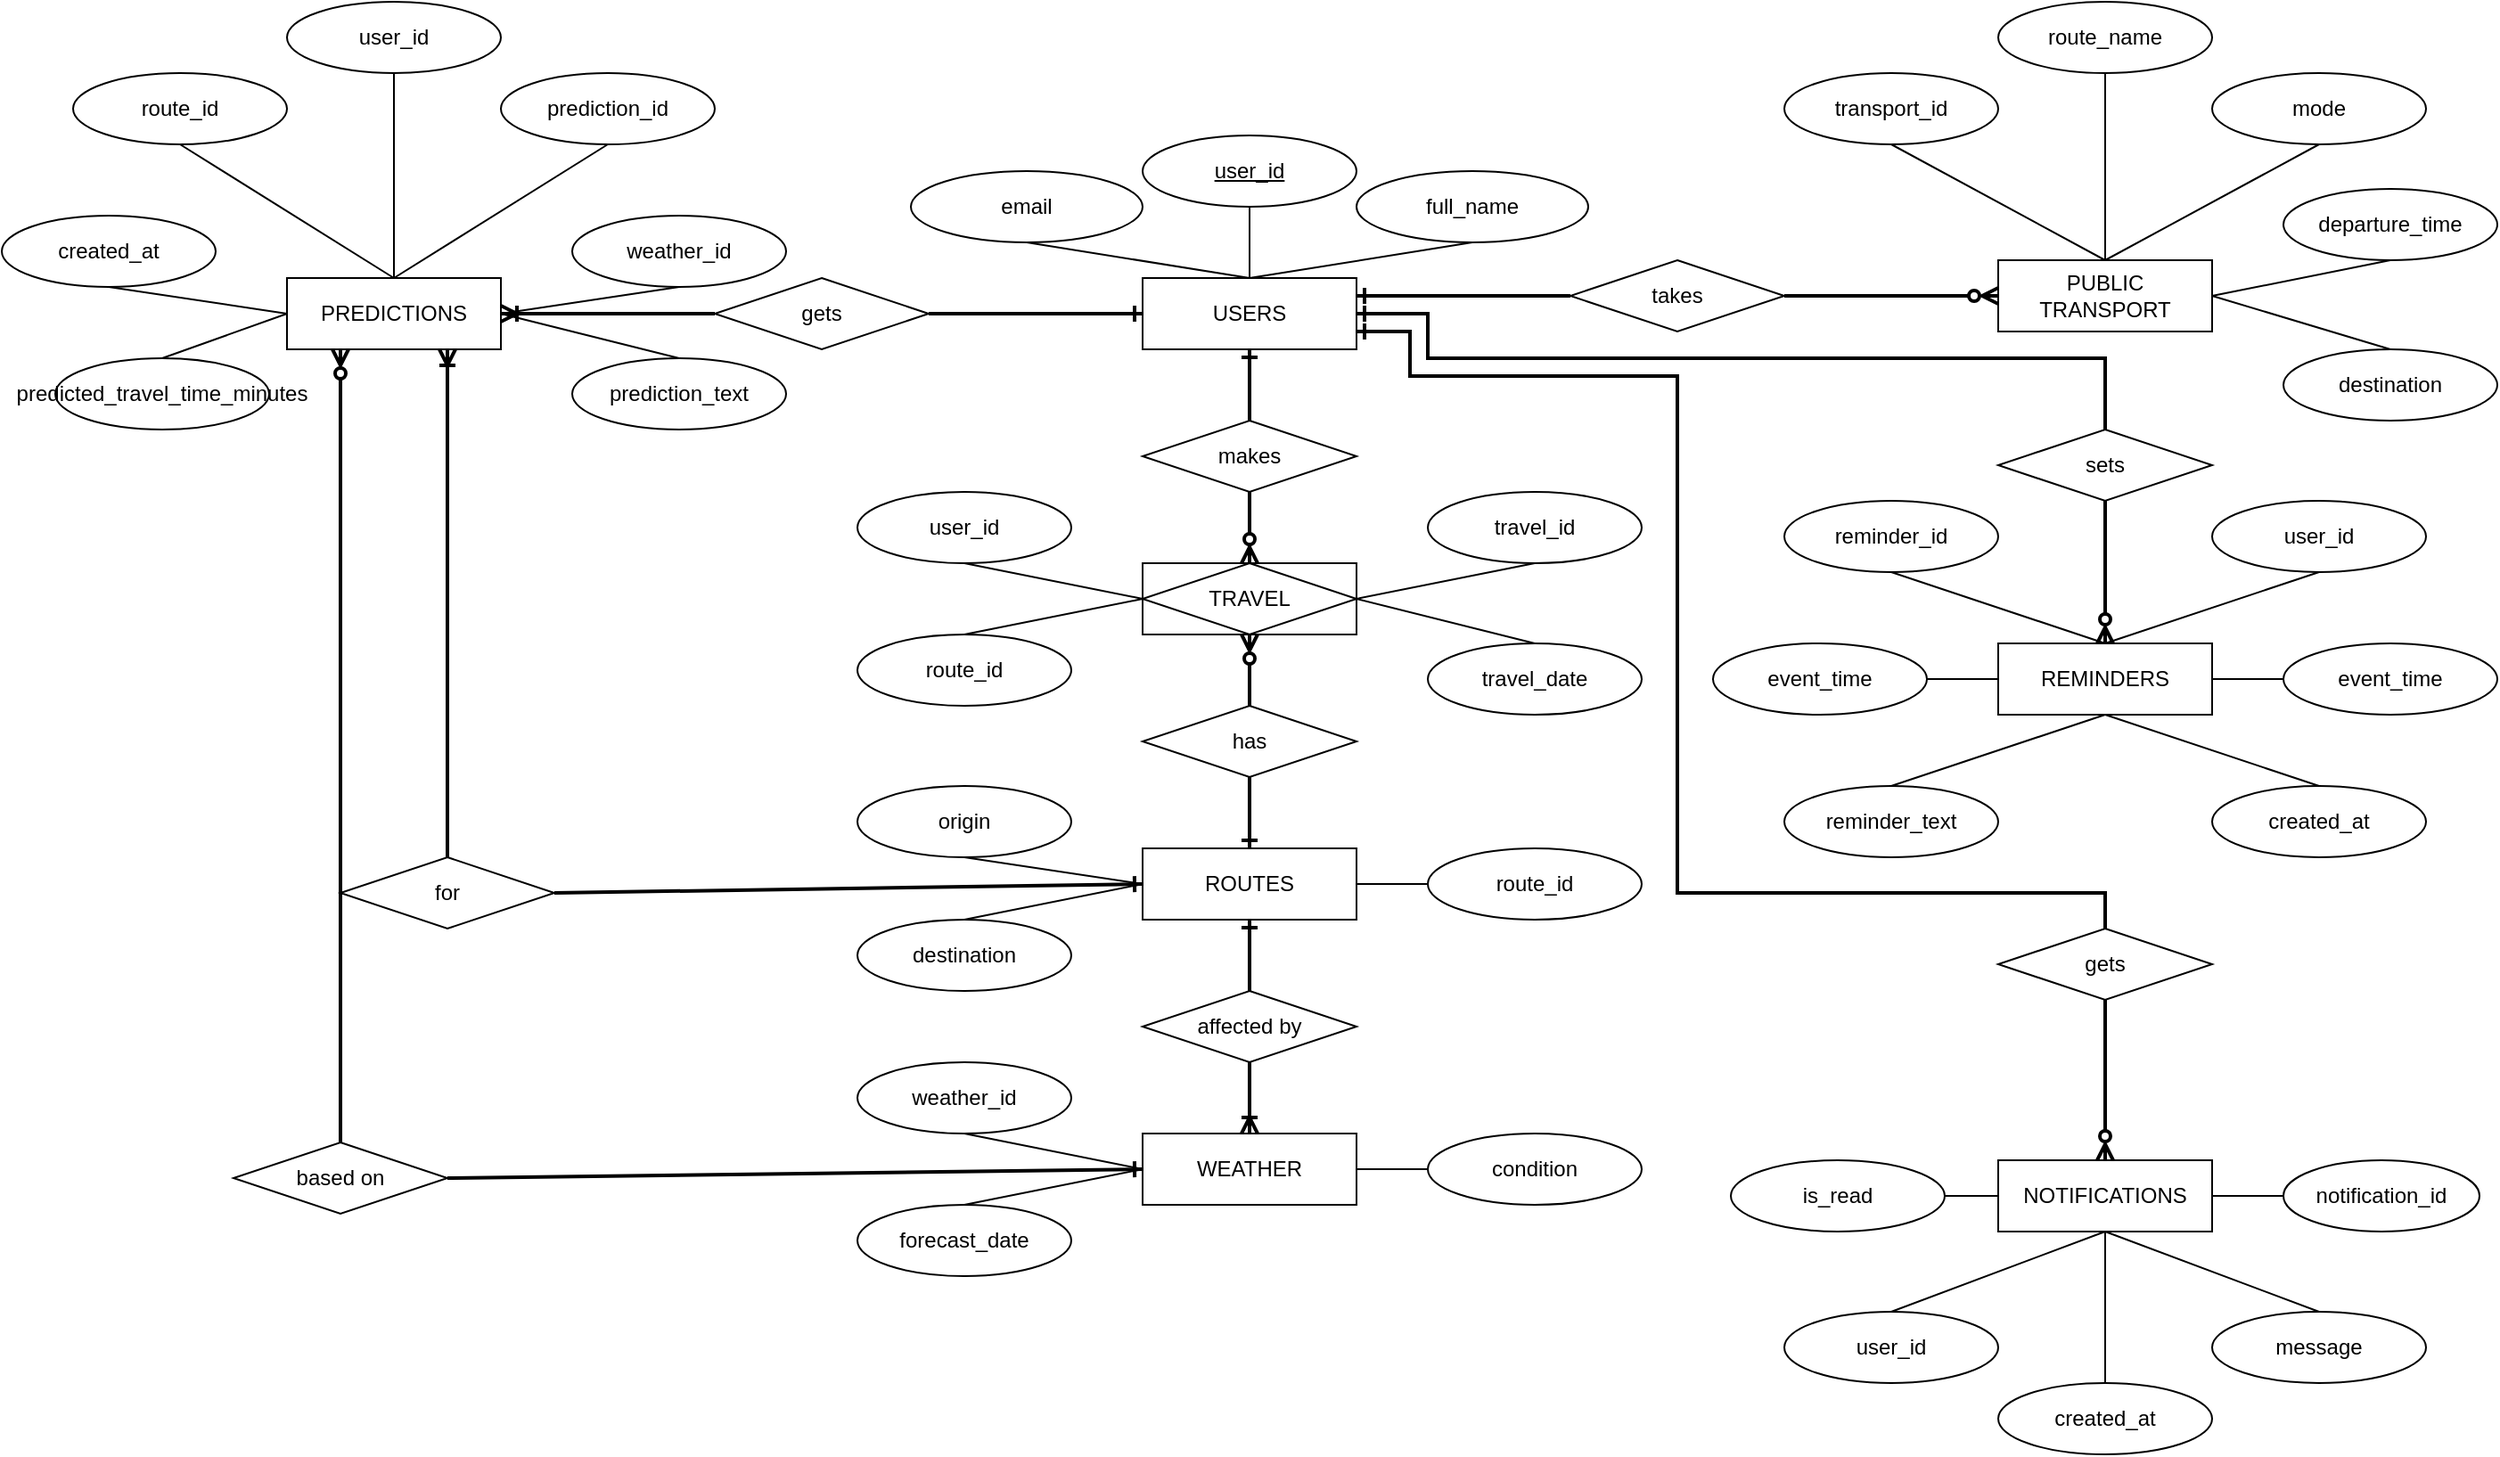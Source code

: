<mxfile version="28.2.5">
  <diagram name="Page-1" id="dXq6WlskRH7AbOD8Zjuj">
    <mxGraphModel dx="1678" dy="935" grid="1" gridSize="10" guides="1" tooltips="1" connect="1" arrows="1" fold="1" page="1" pageScale="1" pageWidth="1400" pageHeight="850" math="0" shadow="0">
      <root>
        <mxCell id="0" />
        <mxCell id="1" parent="0" />
        <mxCell id="9KrbEgGgeNroT946GBX5-1" value="TRAVEL" style="shape=associativeEntity;whiteSpace=wrap;html=1;align=center;" parent="1" vertex="1">
          <mxGeometry x="640" y="315" width="120" height="40" as="geometry" />
        </mxCell>
        <mxCell id="9KrbEgGgeNroT946GBX5-2" value="USERS" style="whiteSpace=wrap;html=1;align=center;" parent="1" vertex="1">
          <mxGeometry x="640" y="155" width="120" height="40" as="geometry" />
        </mxCell>
        <mxCell id="9KrbEgGgeNroT946GBX5-3" value="ROUTES" style="whiteSpace=wrap;html=1;align=center;" parent="1" vertex="1">
          <mxGeometry x="640" y="475" width="120" height="40" as="geometry" />
        </mxCell>
        <mxCell id="9KrbEgGgeNroT946GBX5-4" value="WEATHER" style="whiteSpace=wrap;html=1;align=center;" parent="1" vertex="1">
          <mxGeometry x="640" y="635" width="120" height="40" as="geometry" />
        </mxCell>
        <mxCell id="9KrbEgGgeNroT946GBX5-5" value="PUBLIC TRANSPORT" style="whiteSpace=wrap;html=1;align=center;" parent="1" vertex="1">
          <mxGeometry x="1120" y="145" width="120" height="40" as="geometry" />
        </mxCell>
        <mxCell id="9KrbEgGgeNroT946GBX5-6" value="PREDICTIONS" style="whiteSpace=wrap;html=1;align=center;" parent="1" vertex="1">
          <mxGeometry x="160" y="155" width="120" height="40" as="geometry" />
        </mxCell>
        <mxCell id="9KrbEgGgeNroT946GBX5-7" value="REMINDERS" style="whiteSpace=wrap;html=1;align=center;" parent="1" vertex="1">
          <mxGeometry x="1120" y="360" width="120" height="40" as="geometry" />
        </mxCell>
        <mxCell id="9KrbEgGgeNroT946GBX5-8" value="NOTIFICATIONS" style="whiteSpace=wrap;html=1;align=center;" parent="1" vertex="1">
          <mxGeometry x="1120" y="650" width="120" height="40" as="geometry" />
        </mxCell>
        <mxCell id="9KrbEgGgeNroT946GBX5-9" value="makes" style="shape=rhombus;perimeter=rhombusPerimeter;whiteSpace=wrap;html=1;align=center;" parent="1" vertex="1">
          <mxGeometry x="640" y="235" width="120" height="40" as="geometry" />
        </mxCell>
        <mxCell id="9KrbEgGgeNroT946GBX5-10" value="has" style="shape=rhombus;perimeter=rhombusPerimeter;whiteSpace=wrap;html=1;align=center;" parent="1" vertex="1">
          <mxGeometry x="640" y="395" width="120" height="40" as="geometry" />
        </mxCell>
        <mxCell id="9KrbEgGgeNroT946GBX5-11" value="affected by" style="shape=rhombus;perimeter=rhombusPerimeter;whiteSpace=wrap;html=1;align=center;" parent="1" vertex="1">
          <mxGeometry x="640" y="555" width="120" height="40" as="geometry" />
        </mxCell>
        <mxCell id="9KrbEgGgeNroT946GBX5-13" value="takes" style="shape=rhombus;perimeter=rhombusPerimeter;whiteSpace=wrap;html=1;align=center;" parent="1" vertex="1">
          <mxGeometry x="880" y="145" width="120" height="40" as="geometry" />
        </mxCell>
        <mxCell id="9KrbEgGgeNroT946GBX5-16" value="for" style="shape=rhombus;perimeter=rhombusPerimeter;whiteSpace=wrap;html=1;align=center;" parent="1" vertex="1">
          <mxGeometry x="190" y="480" width="120" height="40" as="geometry" />
        </mxCell>
        <mxCell id="9KrbEgGgeNroT946GBX5-19" value="gets" style="shape=rhombus;perimeter=rhombusPerimeter;whiteSpace=wrap;html=1;align=center;" parent="1" vertex="1">
          <mxGeometry x="400" y="155" width="120" height="40" as="geometry" />
        </mxCell>
        <mxCell id="9KrbEgGgeNroT946GBX5-22" value="&lt;u&gt;user_id&lt;/u&gt;" style="ellipse;whiteSpace=wrap;html=1;align=center;" parent="1" vertex="1">
          <mxGeometry x="640" y="75" width="120" height="40" as="geometry" />
        </mxCell>
        <mxCell id="9KrbEgGgeNroT946GBX5-23" value="full_name" style="ellipse;whiteSpace=wrap;html=1;align=center;" parent="1" vertex="1">
          <mxGeometry x="760" y="95" width="130" height="40" as="geometry" />
        </mxCell>
        <mxCell id="9KrbEgGgeNroT946GBX5-24" value="email" style="ellipse;whiteSpace=wrap;html=1;align=center;" parent="1" vertex="1">
          <mxGeometry x="510" y="95" width="130" height="40" as="geometry" />
        </mxCell>
        <mxCell id="9KrbEgGgeNroT946GBX5-27" value="" style="endArrow=none;html=1;rounded=0;exitX=0.5;exitY=1;exitDx=0;exitDy=0;entryX=0.5;entryY=0;entryDx=0;entryDy=0;" parent="1" source="9KrbEgGgeNroT946GBX5-22" target="9KrbEgGgeNroT946GBX5-2" edge="1">
          <mxGeometry relative="1" as="geometry">
            <mxPoint x="662.5" y="115" as="sourcePoint" />
            <mxPoint x="737.5" y="135" as="targetPoint" />
          </mxGeometry>
        </mxCell>
        <mxCell id="9KrbEgGgeNroT946GBX5-28" value="" style="endArrow=none;html=1;rounded=0;exitX=0.5;exitY=1;exitDx=0;exitDy=0;entryX=0.5;entryY=0;entryDx=0;entryDy=0;" parent="1" source="9KrbEgGgeNroT946GBX5-23" target="9KrbEgGgeNroT946GBX5-2" edge="1">
          <mxGeometry relative="1" as="geometry">
            <mxPoint x="690" y="125" as="sourcePoint" />
            <mxPoint x="750" y="185" as="targetPoint" />
          </mxGeometry>
        </mxCell>
        <mxCell id="9KrbEgGgeNroT946GBX5-29" value="" style="endArrow=none;html=1;rounded=0;exitX=0.5;exitY=1;exitDx=0;exitDy=0;entryX=0.5;entryY=0;entryDx=0;entryDy=0;" parent="1" source="9KrbEgGgeNroT946GBX5-24" target="9KrbEgGgeNroT946GBX5-2" edge="1">
          <mxGeometry relative="1" as="geometry">
            <mxPoint x="760" y="135" as="sourcePoint" />
            <mxPoint x="795" y="195" as="targetPoint" />
          </mxGeometry>
        </mxCell>
        <mxCell id="9KrbEgGgeNroT946GBX5-30" value="" style="fontSize=12;html=1;endArrow=none;endFill=0;rounded=0;exitX=0.5;exitY=1;exitDx=0;exitDy=0;entryX=0.5;entryY=0;entryDx=0;entryDy=0;startArrow=ERone;startFill=0;strokeWidth=2;" parent="1" source="9KrbEgGgeNroT946GBX5-2" target="9KrbEgGgeNroT946GBX5-9" edge="1">
          <mxGeometry width="100" height="100" relative="1" as="geometry">
            <mxPoint x="750" y="305" as="sourcePoint" />
            <mxPoint x="850" y="205" as="targetPoint" />
          </mxGeometry>
        </mxCell>
        <mxCell id="9KrbEgGgeNroT946GBX5-31" value="" style="fontSize=12;html=1;endArrow=none;endFill=0;rounded=0;exitX=0.5;exitY=1;exitDx=0;exitDy=0;startArrow=ERzeroToMany;startFill=0;entryX=0.5;entryY=0;entryDx=0;entryDy=0;strokeWidth=2;" parent="1" source="9KrbEgGgeNroT946GBX5-1" target="9KrbEgGgeNroT946GBX5-10" edge="1">
          <mxGeometry width="100" height="100" relative="1" as="geometry">
            <mxPoint x="694.71" y="415" as="sourcePoint" />
            <mxPoint x="695" y="425" as="targetPoint" />
          </mxGeometry>
        </mxCell>
        <mxCell id="9KrbEgGgeNroT946GBX5-32" value="" style="fontSize=12;html=1;endArrow=ERone;endFill=0;rounded=0;exitX=0.5;exitY=1;exitDx=0;exitDy=0;startArrow=none;startFill=0;entryX=0.5;entryY=0;entryDx=0;entryDy=0;strokeWidth=2;" parent="1" source="9KrbEgGgeNroT946GBX5-10" target="9KrbEgGgeNroT946GBX5-3" edge="1">
          <mxGeometry width="100" height="100" relative="1" as="geometry">
            <mxPoint x="764.77" y="470" as="sourcePoint" />
            <mxPoint x="764.77" y="520" as="targetPoint" />
          </mxGeometry>
        </mxCell>
        <mxCell id="9KrbEgGgeNroT946GBX5-33" value="" style="fontSize=12;html=1;endArrow=ERzeroToMany;endFill=1;rounded=0;exitX=0.5;exitY=1;exitDx=0;exitDy=0;entryX=0.5;entryY=0;entryDx=0;entryDy=0;startArrow=none;startFill=0;strokeWidth=2;" parent="1" source="9KrbEgGgeNroT946GBX5-9" target="9KrbEgGgeNroT946GBX5-1" edge="1">
          <mxGeometry width="100" height="100" relative="1" as="geometry">
            <mxPoint x="870" y="235" as="sourcePoint" />
            <mxPoint x="875" y="395" as="targetPoint" />
          </mxGeometry>
        </mxCell>
        <mxCell id="9KrbEgGgeNroT946GBX5-34" value="user_id" style="ellipse;whiteSpace=wrap;html=1;align=center;" parent="1" vertex="1">
          <mxGeometry x="480" y="275" width="120" height="40" as="geometry" />
        </mxCell>
        <mxCell id="9KrbEgGgeNroT946GBX5-35" value="route_id" style="ellipse;whiteSpace=wrap;html=1;align=center;" parent="1" vertex="1">
          <mxGeometry x="480" y="355" width="120" height="40" as="geometry" />
        </mxCell>
        <mxCell id="9KrbEgGgeNroT946GBX5-36" value="travel_id" style="ellipse;whiteSpace=wrap;html=1;align=center;" parent="1" vertex="1">
          <mxGeometry x="800" y="275" width="120" height="40" as="geometry" />
        </mxCell>
        <mxCell id="9KrbEgGgeNroT946GBX5-37" value="" style="endArrow=none;html=1;rounded=0;exitX=0.5;exitY=1;exitDx=0;exitDy=0;entryX=0;entryY=0.5;entryDx=0;entryDy=0;" parent="1" source="9KrbEgGgeNroT946GBX5-34" target="9KrbEgGgeNroT946GBX5-1" edge="1">
          <mxGeometry relative="1" as="geometry">
            <mxPoint x="560" y="315" as="sourcePoint" />
            <mxPoint x="640" y="335" as="targetPoint" />
          </mxGeometry>
        </mxCell>
        <mxCell id="9KrbEgGgeNroT946GBX5-38" value="" style="endArrow=none;html=1;rounded=0;exitX=0.5;exitY=0;exitDx=0;exitDy=0;entryX=0;entryY=0.5;entryDx=0;entryDy=0;" parent="1" source="9KrbEgGgeNroT946GBX5-35" target="9KrbEgGgeNroT946GBX5-1" edge="1">
          <mxGeometry relative="1" as="geometry">
            <mxPoint x="600" y="295" as="sourcePoint" />
            <mxPoint x="670" y="305" as="targetPoint" />
          </mxGeometry>
        </mxCell>
        <mxCell id="9KrbEgGgeNroT946GBX5-39" value="" style="endArrow=none;html=1;rounded=0;exitX=1;exitY=0.5;exitDx=0;exitDy=0;entryX=0.5;entryY=1;entryDx=0;entryDy=0;" parent="1" source="9KrbEgGgeNroT946GBX5-1" target="9KrbEgGgeNroT946GBX5-36" edge="1">
          <mxGeometry relative="1" as="geometry">
            <mxPoint x="770" y="355" as="sourcePoint" />
            <mxPoint x="840" y="345" as="targetPoint" />
          </mxGeometry>
        </mxCell>
        <mxCell id="9KrbEgGgeNroT946GBX5-40" value="route_id" style="ellipse;whiteSpace=wrap;html=1;align=center;" parent="1" vertex="1">
          <mxGeometry x="800" y="475" width="120" height="40" as="geometry" />
        </mxCell>
        <mxCell id="EZT8Fwv9AmYx2iff5m9D-7" value="weather_id" style="ellipse;whiteSpace=wrap;html=1;align=center;" parent="1" vertex="1">
          <mxGeometry x="480" y="595" width="120" height="40" as="geometry" />
        </mxCell>
        <mxCell id="EZT8Fwv9AmYx2iff5m9D-10" value="condition" style="ellipse;whiteSpace=wrap;html=1;align=center;" parent="1" vertex="1">
          <mxGeometry x="800" y="635" width="120" height="40" as="geometry" />
        </mxCell>
        <mxCell id="EZT8Fwv9AmYx2iff5m9D-11" value="origin" style="ellipse;whiteSpace=wrap;html=1;align=center;" parent="1" vertex="1">
          <mxGeometry x="480" y="440" width="120" height="40" as="geometry" />
        </mxCell>
        <mxCell id="EZT8Fwv9AmYx2iff5m9D-12" value="forecast_date" style="ellipse;whiteSpace=wrap;html=1;align=center;" parent="1" vertex="1">
          <mxGeometry x="480" y="675" width="120" height="40" as="geometry" />
        </mxCell>
        <mxCell id="EZT8Fwv9AmYx2iff5m9D-14" value="destination" style="ellipse;whiteSpace=wrap;html=1;align=center;" parent="1" vertex="1">
          <mxGeometry x="480" y="515" width="120" height="40" as="geometry" />
        </mxCell>
        <mxCell id="EZT8Fwv9AmYx2iff5m9D-20" value="notification_id" style="ellipse;whiteSpace=wrap;html=1;align=center;" parent="1" vertex="1">
          <mxGeometry x="1280" y="650" width="110" height="40" as="geometry" />
        </mxCell>
        <mxCell id="EZT8Fwv9AmYx2iff5m9D-21" value="event_time" style="ellipse;whiteSpace=wrap;html=1;align=center;" parent="1" vertex="1">
          <mxGeometry x="960" y="360" width="120" height="40" as="geometry" />
        </mxCell>
        <mxCell id="EZT8Fwv9AmYx2iff5m9D-22" value="event_time" style="ellipse;whiteSpace=wrap;html=1;align=center;" parent="1" vertex="1">
          <mxGeometry x="1280" y="360" width="120" height="40" as="geometry" />
        </mxCell>
        <mxCell id="EZT8Fwv9AmYx2iff5m9D-23" value="user_id" style="ellipse;whiteSpace=wrap;html=1;align=center;" parent="1" vertex="1">
          <mxGeometry x="160" width="120" height="40" as="geometry" />
        </mxCell>
        <mxCell id="EZT8Fwv9AmYx2iff5m9D-24" value="route_id" style="ellipse;whiteSpace=wrap;html=1;align=center;" parent="1" vertex="1">
          <mxGeometry x="40" y="40" width="120" height="40" as="geometry" />
        </mxCell>
        <mxCell id="EZT8Fwv9AmYx2iff5m9D-26" value="reminder_text" style="ellipse;whiteSpace=wrap;html=1;align=center;" parent="1" vertex="1">
          <mxGeometry x="1000" y="440" width="120" height="40" as="geometry" />
        </mxCell>
        <mxCell id="EZT8Fwv9AmYx2iff5m9D-27" value="prediction_id" style="ellipse;whiteSpace=wrap;html=1;align=center;" parent="1" vertex="1">
          <mxGeometry x="280" y="40" width="120" height="40" as="geometry" />
        </mxCell>
        <mxCell id="EZT8Fwv9AmYx2iff5m9D-28" value="created_at" style="ellipse;whiteSpace=wrap;html=1;align=center;" parent="1" vertex="1">
          <mxGeometry y="120" width="120" height="40" as="geometry" />
        </mxCell>
        <mxCell id="EZT8Fwv9AmYx2iff5m9D-32" value="user_id" style="ellipse;whiteSpace=wrap;html=1;align=center;" parent="1" vertex="1">
          <mxGeometry x="1240" y="280" width="120" height="40" as="geometry" />
        </mxCell>
        <mxCell id="EZT8Fwv9AmYx2iff5m9D-36" value="is_read" style="ellipse;whiteSpace=wrap;html=1;align=center;" parent="1" vertex="1">
          <mxGeometry x="970" y="650" width="120" height="40" as="geometry" />
        </mxCell>
        <mxCell id="EZT8Fwv9AmYx2iff5m9D-38" value="prediction_text" style="ellipse;whiteSpace=wrap;html=1;align=center;" parent="1" vertex="1">
          <mxGeometry x="320" y="200" width="120" height="40" as="geometry" />
        </mxCell>
        <mxCell id="EZT8Fwv9AmYx2iff5m9D-39" value="predicted_travel_time_minutes" style="ellipse;whiteSpace=wrap;html=1;align=center;" parent="1" vertex="1">
          <mxGeometry x="30" y="200" width="120" height="40" as="geometry" />
        </mxCell>
        <mxCell id="EZT8Fwv9AmYx2iff5m9D-40" value="reminder_id" style="ellipse;whiteSpace=wrap;html=1;align=center;" parent="1" vertex="1">
          <mxGeometry x="1000" y="280" width="120" height="40" as="geometry" />
        </mxCell>
        <mxCell id="EZT8Fwv9AmYx2iff5m9D-44" value="weather_id" style="ellipse;whiteSpace=wrap;html=1;align=center;" parent="1" vertex="1">
          <mxGeometry x="320" y="120" width="120" height="40" as="geometry" />
        </mxCell>
        <mxCell id="EZT8Fwv9AmYx2iff5m9D-45" value="message" style="ellipse;whiteSpace=wrap;html=1;align=center;" parent="1" vertex="1">
          <mxGeometry x="1240" y="735" width="120" height="40" as="geometry" />
        </mxCell>
        <mxCell id="EZT8Fwv9AmYx2iff5m9D-46" value="user_id" style="ellipse;whiteSpace=wrap;html=1;align=center;" parent="1" vertex="1">
          <mxGeometry x="1000" y="735" width="120" height="40" as="geometry" />
        </mxCell>
        <mxCell id="EZT8Fwv9AmYx2iff5m9D-47" value="transport_id" style="ellipse;whiteSpace=wrap;html=1;align=center;rotation=0;" parent="1" vertex="1">
          <mxGeometry x="1000" y="40" width="120" height="40" as="geometry" />
        </mxCell>
        <mxCell id="EZT8Fwv9AmYx2iff5m9D-48" value="destination" style="ellipse;whiteSpace=wrap;html=1;align=center;" parent="1" vertex="1">
          <mxGeometry x="1280" y="195" width="120" height="40" as="geometry" />
        </mxCell>
        <mxCell id="EZT8Fwv9AmYx2iff5m9D-49" value="created_at" style="ellipse;whiteSpace=wrap;html=1;align=center;" parent="1" vertex="1">
          <mxGeometry x="1240" y="440" width="120" height="40" as="geometry" />
        </mxCell>
        <mxCell id="EZT8Fwv9AmYx2iff5m9D-50" value="route_name" style="ellipse;whiteSpace=wrap;html=1;align=center;" parent="1" vertex="1">
          <mxGeometry x="1120" width="120" height="40" as="geometry" />
        </mxCell>
        <mxCell id="EZT8Fwv9AmYx2iff5m9D-54" value="created_at" style="ellipse;whiteSpace=wrap;html=1;align=center;" parent="1" vertex="1">
          <mxGeometry x="1120" y="775" width="120" height="40" as="geometry" />
        </mxCell>
        <mxCell id="EZT8Fwv9AmYx2iff5m9D-55" value="mode" style="ellipse;whiteSpace=wrap;html=1;align=center;" parent="1" vertex="1">
          <mxGeometry x="1240" y="40" width="120" height="40" as="geometry" />
        </mxCell>
        <mxCell id="EZT8Fwv9AmYx2iff5m9D-56" value="departure_time" style="ellipse;whiteSpace=wrap;html=1;align=center;" parent="1" vertex="1">
          <mxGeometry x="1280" y="105" width="120" height="40" as="geometry" />
        </mxCell>
        <mxCell id="iCCxBn-vq7RnBzHDNI8v-3" value="" style="endArrow=none;html=1;rounded=0;exitX=0;exitY=0.5;exitDx=0;exitDy=0;entryX=1;entryY=0.5;entryDx=0;entryDy=0;" parent="1" source="9KrbEgGgeNroT946GBX5-40" target="9KrbEgGgeNroT946GBX5-3" edge="1">
          <mxGeometry relative="1" as="geometry">
            <mxPoint x="560" y="502.5" as="sourcePoint" />
            <mxPoint x="630" y="487.5" as="targetPoint" />
          </mxGeometry>
        </mxCell>
        <mxCell id="iCCxBn-vq7RnBzHDNI8v-5" value="" style="endArrow=none;html=1;rounded=0;exitX=0.5;exitY=1;exitDx=0;exitDy=0;entryX=0;entryY=0.5;entryDx=0;entryDy=0;" parent="1" source="EZT8Fwv9AmYx2iff5m9D-11" target="9KrbEgGgeNroT946GBX5-3" edge="1">
          <mxGeometry relative="1" as="geometry">
            <mxPoint x="620" y="475" as="sourcePoint" />
            <mxPoint x="640" y="515" as="targetPoint" />
          </mxGeometry>
        </mxCell>
        <mxCell id="iCCxBn-vq7RnBzHDNI8v-6" value="" style="endArrow=none;html=1;rounded=0;exitX=0.5;exitY=0;exitDx=0;exitDy=0;entryX=0;entryY=0.5;entryDx=0;entryDy=0;" parent="1" source="EZT8Fwv9AmYx2iff5m9D-14" target="9KrbEgGgeNroT946GBX5-3" edge="1">
          <mxGeometry relative="1" as="geometry">
            <mxPoint x="540" y="595" as="sourcePoint" />
            <mxPoint x="560" y="635" as="targetPoint" />
          </mxGeometry>
        </mxCell>
        <mxCell id="iCCxBn-vq7RnBzHDNI8v-10" value="" style="fontSize=12;html=1;endArrow=none;endFill=0;rounded=0;exitX=0.5;exitY=1;exitDx=0;exitDy=0;startArrow=ERone;startFill=0;entryX=0.5;entryY=0;entryDx=0;entryDy=0;strokeWidth=2;" parent="1" source="9KrbEgGgeNroT946GBX5-3" target="9KrbEgGgeNroT946GBX5-11" edge="1">
          <mxGeometry width="100" height="100" relative="1" as="geometry">
            <mxPoint x="700" y="475" as="sourcePoint" />
            <mxPoint x="700" y="515" as="targetPoint" />
          </mxGeometry>
        </mxCell>
        <mxCell id="iCCxBn-vq7RnBzHDNI8v-11" value="" style="fontSize=12;html=1;endArrow=ERoneToMany;endFill=0;rounded=0;startArrow=none;startFill=0;entryX=0.5;entryY=0;entryDx=0;entryDy=0;exitX=0.5;exitY=1;exitDx=0;exitDy=0;strokeWidth=2;" parent="1" source="9KrbEgGgeNroT946GBX5-11" target="9KrbEgGgeNroT946GBX5-4" edge="1">
          <mxGeometry width="100" height="100" relative="1" as="geometry">
            <mxPoint x="760" y="595" as="sourcePoint" />
            <mxPoint x="690" y="595" as="targetPoint" />
          </mxGeometry>
        </mxCell>
        <mxCell id="iCCxBn-vq7RnBzHDNI8v-14" value="" style="endArrow=none;html=1;rounded=0;exitX=0.5;exitY=1;exitDx=0;exitDy=0;entryX=0;entryY=0.5;entryDx=0;entryDy=0;" parent="1" source="EZT8Fwv9AmYx2iff5m9D-7" target="9KrbEgGgeNroT946GBX5-4" edge="1">
          <mxGeometry relative="1" as="geometry">
            <mxPoint x="580" y="655" as="sourcePoint" />
            <mxPoint x="680" y="635" as="targetPoint" />
          </mxGeometry>
        </mxCell>
        <mxCell id="iCCxBn-vq7RnBzHDNI8v-15" value="" style="endArrow=none;html=1;rounded=0;exitX=0.5;exitY=0;exitDx=0;exitDy=0;entryX=0;entryY=0.5;entryDx=0;entryDy=0;" parent="1" source="EZT8Fwv9AmYx2iff5m9D-12" target="9KrbEgGgeNroT946GBX5-4" edge="1">
          <mxGeometry relative="1" as="geometry">
            <mxPoint x="520" y="655" as="sourcePoint" />
            <mxPoint x="620" y="675" as="targetPoint" />
          </mxGeometry>
        </mxCell>
        <mxCell id="iCCxBn-vq7RnBzHDNI8v-16" value="" style="endArrow=none;html=1;rounded=0;exitX=0;exitY=0.5;exitDx=0;exitDy=0;entryX=1;entryY=0.5;entryDx=0;entryDy=0;" parent="1" source="EZT8Fwv9AmYx2iff5m9D-10" target="9KrbEgGgeNroT946GBX5-4" edge="1">
          <mxGeometry relative="1" as="geometry">
            <mxPoint x="610" y="675" as="sourcePoint" />
            <mxPoint x="710" y="695" as="targetPoint" />
          </mxGeometry>
        </mxCell>
        <mxCell id="iCCxBn-vq7RnBzHDNI8v-20" value="" style="fontSize=12;html=1;endArrow=none;endFill=0;rounded=0;exitX=1;exitY=0.25;exitDx=0;exitDy=0;startArrow=ERone;startFill=0;strokeWidth=2;entryX=0;entryY=0.5;entryDx=0;entryDy=0;" parent="1" source="9KrbEgGgeNroT946GBX5-2" target="9KrbEgGgeNroT946GBX5-13" edge="1">
          <mxGeometry width="100" height="100" relative="1" as="geometry">
            <mxPoint x="870" y="170" as="sourcePoint" />
            <mxPoint x="890" y="225" as="targetPoint" />
          </mxGeometry>
        </mxCell>
        <mxCell id="iCCxBn-vq7RnBzHDNI8v-21" value="" style="fontSize=12;html=1;endArrow=ERzeroToMany;endFill=0;rounded=0;exitX=1;exitY=0.5;exitDx=0;exitDy=0;startArrow=none;startFill=0;strokeWidth=2;entryX=0;entryY=0.5;entryDx=0;entryDy=0;" parent="1" source="9KrbEgGgeNroT946GBX5-13" target="9KrbEgGgeNroT946GBX5-5" edge="1">
          <mxGeometry width="100" height="100" relative="1" as="geometry">
            <mxPoint x="880" y="195" as="sourcePoint" />
            <mxPoint x="1060" y="215" as="targetPoint" />
          </mxGeometry>
        </mxCell>
        <mxCell id="iCCxBn-vq7RnBzHDNI8v-22" value="" style="fontSize=12;html=1;endArrow=ERone;endFill=0;rounded=0;startArrow=none;startFill=0;strokeWidth=2;exitX=1;exitY=0.5;exitDx=0;exitDy=0;entryX=0;entryY=0.5;entryDx=0;entryDy=0;" parent="1" source="9KrbEgGgeNroT946GBX5-19" target="9KrbEgGgeNroT946GBX5-2" edge="1">
          <mxGeometry width="100" height="100" relative="1" as="geometry">
            <mxPoint x="320" y="295" as="sourcePoint" />
            <mxPoint x="470" y="215" as="targetPoint" />
          </mxGeometry>
        </mxCell>
        <mxCell id="iCCxBn-vq7RnBzHDNI8v-23" value="" style="fontSize=12;html=1;endArrow=none;endFill=0;rounded=0;startArrow=ERoneToMany;startFill=0;strokeWidth=2;exitX=1;exitY=0.5;exitDx=0;exitDy=0;entryX=0;entryY=0.5;entryDx=0;entryDy=0;" parent="1" source="9KrbEgGgeNroT946GBX5-6" target="9KrbEgGgeNroT946GBX5-19" edge="1">
          <mxGeometry width="100" height="100" relative="1" as="geometry">
            <mxPoint x="360" y="234.57" as="sourcePoint" />
            <mxPoint x="480" y="234.57" as="targetPoint" />
          </mxGeometry>
        </mxCell>
        <mxCell id="iCCxBn-vq7RnBzHDNI8v-24" value="" style="fontSize=12;html=1;endArrow=none;endFill=0;rounded=0;startArrow=ERoneToMany;startFill=0;strokeWidth=2;exitX=0.75;exitY=1;exitDx=0;exitDy=0;entryX=0.5;entryY=0;entryDx=0;entryDy=0;" parent="1" source="9KrbEgGgeNroT946GBX5-6" target="9KrbEgGgeNroT946GBX5-16" edge="1">
          <mxGeometry width="100" height="100" relative="1" as="geometry">
            <mxPoint x="300" y="249.13" as="sourcePoint" />
            <mxPoint x="420" y="249.13" as="targetPoint" />
          </mxGeometry>
        </mxCell>
        <mxCell id="iCCxBn-vq7RnBzHDNI8v-25" value="" style="fontSize=12;html=1;endArrow=ERone;endFill=0;rounded=0;startArrow=none;startFill=0;strokeWidth=2;exitX=1;exitY=0.5;exitDx=0;exitDy=0;entryX=0;entryY=0.5;entryDx=0;entryDy=0;" parent="1" source="9KrbEgGgeNroT946GBX5-16" target="9KrbEgGgeNroT946GBX5-3" edge="1">
          <mxGeometry width="100" height="100" relative="1" as="geometry">
            <mxPoint x="160" y="439" as="sourcePoint" />
            <mxPoint x="220" y="530" as="targetPoint" />
            <Array as="points" />
          </mxGeometry>
        </mxCell>
        <mxCell id="EBD6QoqjA3HZYlDL0ubO-2" value="" style="endArrow=none;html=1;rounded=0;exitX=1;exitY=0.5;exitDx=0;exitDy=0;entryX=0;entryY=0.5;entryDx=0;entryDy=0;" parent="1" source="EZT8Fwv9AmYx2iff5m9D-36" target="9KrbEgGgeNroT946GBX5-8" edge="1">
          <mxGeometry relative="1" as="geometry">
            <mxPoint x="1060" y="825" as="sourcePoint" />
            <mxPoint x="1100" y="825" as="targetPoint" />
          </mxGeometry>
        </mxCell>
        <mxCell id="EBD6QoqjA3HZYlDL0ubO-3" value="" style="endArrow=none;html=1;rounded=0;exitX=0.5;exitY=0;exitDx=0;exitDy=0;entryX=0.5;entryY=1;entryDx=0;entryDy=0;" parent="1" source="EZT8Fwv9AmYx2iff5m9D-46" target="9KrbEgGgeNroT946GBX5-8" edge="1">
          <mxGeometry relative="1" as="geometry">
            <mxPoint x="1140" y="925" as="sourcePoint" />
            <mxPoint x="1200" y="845" as="targetPoint" />
          </mxGeometry>
        </mxCell>
        <mxCell id="EBD6QoqjA3HZYlDL0ubO-4" value="" style="endArrow=none;html=1;rounded=0;exitX=0;exitY=0.5;exitDx=0;exitDy=0;entryX=1;entryY=0.5;entryDx=0;entryDy=0;" parent="1" source="EZT8Fwv9AmYx2iff5m9D-20" target="9KrbEgGgeNroT946GBX5-8" edge="1">
          <mxGeometry relative="1" as="geometry">
            <mxPoint x="1120" y="920" as="sourcePoint" />
            <mxPoint x="1180" y="840" as="targetPoint" />
          </mxGeometry>
        </mxCell>
        <mxCell id="EBD6QoqjA3HZYlDL0ubO-5" value="" style="endArrow=none;html=1;rounded=0;exitX=0.5;exitY=1;exitDx=0;exitDy=0;entryX=0.5;entryY=0;entryDx=0;entryDy=0;" parent="1" source="9KrbEgGgeNroT946GBX5-8" target="EZT8Fwv9AmYx2iff5m9D-45" edge="1">
          <mxGeometry relative="1" as="geometry">
            <mxPoint x="1150" y="925" as="sourcePoint" />
            <mxPoint x="1210" y="845" as="targetPoint" />
          </mxGeometry>
        </mxCell>
        <mxCell id="EBD6QoqjA3HZYlDL0ubO-6" value="" style="endArrow=none;html=1;rounded=0;exitX=0.5;exitY=1;exitDx=0;exitDy=0;entryX=0.5;entryY=0;entryDx=0;entryDy=0;" parent="1" source="9KrbEgGgeNroT946GBX5-8" target="EZT8Fwv9AmYx2iff5m9D-54" edge="1">
          <mxGeometry relative="1" as="geometry">
            <mxPoint x="1150" y="845" as="sourcePoint" />
            <mxPoint x="1210" y="765" as="targetPoint" />
          </mxGeometry>
        </mxCell>
        <mxCell id="EBD6QoqjA3HZYlDL0ubO-7" value="travel_date" style="ellipse;whiteSpace=wrap;html=1;align=center;" parent="1" vertex="1">
          <mxGeometry x="800" y="360" width="120" height="40" as="geometry" />
        </mxCell>
        <mxCell id="EBD6QoqjA3HZYlDL0ubO-8" value="" style="endArrow=none;html=1;rounded=0;exitX=1;exitY=0.5;exitDx=0;exitDy=0;entryX=0.5;entryY=0;entryDx=0;entryDy=0;" parent="1" source="9KrbEgGgeNroT946GBX5-1" target="EBD6QoqjA3HZYlDL0ubO-7" edge="1">
          <mxGeometry relative="1" as="geometry">
            <mxPoint x="790" y="340" as="sourcePoint" />
            <mxPoint x="830" y="300" as="targetPoint" />
          </mxGeometry>
        </mxCell>
        <mxCell id="EBD6QoqjA3HZYlDL0ubO-9" value="" style="endArrow=none;html=1;rounded=0;exitX=0.5;exitY=1;exitDx=0;exitDy=0;entryX=0.5;entryY=0;entryDx=0;entryDy=0;" parent="1" source="EZT8Fwv9AmYx2iff5m9D-32" target="9KrbEgGgeNroT946GBX5-7" edge="1">
          <mxGeometry relative="1" as="geometry">
            <mxPoint x="1170" y="375" as="sourcePoint" />
            <mxPoint x="1220" y="335" as="targetPoint" />
          </mxGeometry>
        </mxCell>
        <mxCell id="EBD6QoqjA3HZYlDL0ubO-10" value="" style="endArrow=none;html=1;rounded=0;exitX=0;exitY=0.5;exitDx=0;exitDy=0;entryX=1;entryY=0.5;entryDx=0;entryDy=0;" parent="1" source="EZT8Fwv9AmYx2iff5m9D-22" target="9KrbEgGgeNroT946GBX5-7" edge="1">
          <mxGeometry relative="1" as="geometry">
            <mxPoint x="1230" y="385" as="sourcePoint" />
            <mxPoint x="1230" y="425" as="targetPoint" />
          </mxGeometry>
        </mxCell>
        <mxCell id="EBD6QoqjA3HZYlDL0ubO-11" value="" style="endArrow=none;html=1;rounded=0;exitX=0.5;exitY=1;exitDx=0;exitDy=0;entryX=0.5;entryY=0;entryDx=0;entryDy=0;" parent="1" source="9KrbEgGgeNroT946GBX5-7" target="EZT8Fwv9AmYx2iff5m9D-49" edge="1">
          <mxGeometry relative="1" as="geometry">
            <mxPoint x="1310" y="445" as="sourcePoint" />
            <mxPoint x="1310" y="485" as="targetPoint" />
          </mxGeometry>
        </mxCell>
        <mxCell id="EBD6QoqjA3HZYlDL0ubO-12" value="" style="endArrow=none;html=1;rounded=0;exitX=0.5;exitY=1;exitDx=0;exitDy=0;entryX=0.5;entryY=0;entryDx=0;entryDy=0;" parent="1" source="EZT8Fwv9AmYx2iff5m9D-40" target="9KrbEgGgeNroT946GBX5-7" edge="1">
          <mxGeometry relative="1" as="geometry">
            <mxPoint x="1150" y="415" as="sourcePoint" />
            <mxPoint x="1150" y="455" as="targetPoint" />
          </mxGeometry>
        </mxCell>
        <mxCell id="EBD6QoqjA3HZYlDL0ubO-13" value="" style="endArrow=none;html=1;rounded=0;exitX=0;exitY=0.5;exitDx=0;exitDy=0;entryX=1;entryY=0.5;entryDx=0;entryDy=0;" parent="1" source="9KrbEgGgeNroT946GBX5-7" target="EZT8Fwv9AmYx2iff5m9D-21" edge="1">
          <mxGeometry relative="1" as="geometry">
            <mxPoint x="1120" y="445" as="sourcePoint" />
            <mxPoint x="1120" y="485" as="targetPoint" />
          </mxGeometry>
        </mxCell>
        <mxCell id="EBD6QoqjA3HZYlDL0ubO-14" value="" style="endArrow=none;html=1;rounded=0;entryX=0.5;entryY=0;entryDx=0;entryDy=0;" parent="1" target="EZT8Fwv9AmYx2iff5m9D-26" edge="1">
          <mxGeometry relative="1" as="geometry">
            <mxPoint x="1180" y="400" as="sourcePoint" />
            <mxPoint x="1240" y="495" as="targetPoint" />
          </mxGeometry>
        </mxCell>
        <mxCell id="FbyirHVshEcDGtwFXOf8-1" value="based on" style="shape=rhombus;perimeter=rhombusPerimeter;whiteSpace=wrap;html=1;align=center;" vertex="1" parent="1">
          <mxGeometry x="130" y="640" width="120" height="40" as="geometry" />
        </mxCell>
        <mxCell id="FbyirHVshEcDGtwFXOf8-2" value="" style="fontSize=12;html=1;endArrow=none;endFill=0;rounded=0;startArrow=ERzeroToMany;startFill=0;strokeWidth=2;exitX=0.25;exitY=1;exitDx=0;exitDy=0;entryX=0.5;entryY=0;entryDx=0;entryDy=0;" edge="1" parent="1" source="9KrbEgGgeNroT946GBX5-6" target="FbyirHVshEcDGtwFXOf8-1">
          <mxGeometry width="100" height="100" relative="1" as="geometry">
            <mxPoint x="270" y="300" as="sourcePoint" />
            <mxPoint x="270" y="585" as="targetPoint" />
          </mxGeometry>
        </mxCell>
        <mxCell id="FbyirHVshEcDGtwFXOf8-3" value="" style="fontSize=12;html=1;endArrow=none;endFill=0;rounded=0;startArrow=ERone;startFill=0;strokeWidth=2;exitX=0;exitY=0.5;exitDx=0;exitDy=0;entryX=1;entryY=0.5;entryDx=0;entryDy=0;" edge="1" parent="1" source="9KrbEgGgeNroT946GBX5-4" target="FbyirHVshEcDGtwFXOf8-1">
          <mxGeometry width="100" height="100" relative="1" as="geometry">
            <mxPoint x="190" y="560" as="sourcePoint" />
            <mxPoint x="190" y="1000" as="targetPoint" />
          </mxGeometry>
        </mxCell>
        <mxCell id="FbyirHVshEcDGtwFXOf8-4" value="sets" style="shape=rhombus;perimeter=rhombusPerimeter;whiteSpace=wrap;html=1;align=center;" vertex="1" parent="1">
          <mxGeometry x="1120" y="240" width="120" height="40" as="geometry" />
        </mxCell>
        <mxCell id="FbyirHVshEcDGtwFXOf8-5" value="" style="fontSize=12;html=1;endArrow=none;endFill=0;rounded=0;exitX=1;exitY=0.5;exitDx=0;exitDy=0;startArrow=ERone;startFill=0;strokeWidth=2;entryX=0.5;entryY=0;entryDx=0;entryDy=0;" edge="1" parent="1" source="9KrbEgGgeNroT946GBX5-2" target="FbyirHVshEcDGtwFXOf8-4">
          <mxGeometry width="100" height="100" relative="1" as="geometry">
            <mxPoint x="780" y="210" as="sourcePoint" />
            <mxPoint x="1180" y="190" as="targetPoint" />
            <Array as="points">
              <mxPoint x="800" y="175" />
              <mxPoint x="800" y="200" />
              <mxPoint x="1180" y="200" />
            </Array>
          </mxGeometry>
        </mxCell>
        <mxCell id="FbyirHVshEcDGtwFXOf8-8" value="" style="fontSize=12;html=1;endArrow=none;endFill=0;rounded=0;exitX=0.5;exitY=0;exitDx=0;exitDy=0;startArrow=ERzeroToMany;startFill=0;entryX=0.5;entryY=1;entryDx=0;entryDy=0;strokeWidth=2;" edge="1" parent="1" source="9KrbEgGgeNroT946GBX5-7" target="FbyirHVshEcDGtwFXOf8-4">
          <mxGeometry width="100" height="100" relative="1" as="geometry">
            <mxPoint x="1150" y="340" as="sourcePoint" />
            <mxPoint x="1150" y="380" as="targetPoint" />
          </mxGeometry>
        </mxCell>
        <mxCell id="FbyirHVshEcDGtwFXOf8-11" value="" style="fontSize=12;html=1;endArrow=none;endFill=0;rounded=0;exitX=1;exitY=0.75;exitDx=0;exitDy=0;startArrow=ERone;startFill=0;strokeWidth=2;entryX=0.5;entryY=0;entryDx=0;entryDy=0;" edge="1" parent="1" source="9KrbEgGgeNroT946GBX5-2" target="FbyirHVshEcDGtwFXOf8-12">
          <mxGeometry width="100" height="100" relative="1" as="geometry">
            <mxPoint x="910" y="210" as="sourcePoint" />
            <mxPoint x="1180" y="520" as="targetPoint" />
            <Array as="points">
              <mxPoint x="790" y="185" />
              <mxPoint x="790" y="210" />
              <mxPoint x="940" y="210" />
              <mxPoint x="940" y="500" />
              <mxPoint x="1180" y="500" />
            </Array>
          </mxGeometry>
        </mxCell>
        <mxCell id="FbyirHVshEcDGtwFXOf8-12" value="gets" style="shape=rhombus;perimeter=rhombusPerimeter;whiteSpace=wrap;html=1;align=center;" vertex="1" parent="1">
          <mxGeometry x="1120" y="520" width="120" height="40" as="geometry" />
        </mxCell>
        <mxCell id="FbyirHVshEcDGtwFXOf8-13" value="" style="fontSize=12;html=1;endArrow=none;endFill=0;rounded=0;exitX=0.5;exitY=0;exitDx=0;exitDy=0;startArrow=ERzeroToMany;startFill=0;entryX=0.5;entryY=1;entryDx=0;entryDy=0;strokeWidth=2;" edge="1" parent="1" source="9KrbEgGgeNroT946GBX5-8" target="FbyirHVshEcDGtwFXOf8-12">
          <mxGeometry width="100" height="100" relative="1" as="geometry">
            <mxPoint x="1230" y="680" as="sourcePoint" />
            <mxPoint x="1230" y="600" as="targetPoint" />
          </mxGeometry>
        </mxCell>
        <mxCell id="FbyirHVshEcDGtwFXOf8-14" value="" style="endArrow=none;html=1;rounded=0;exitX=0.5;exitY=0;exitDx=0;exitDy=0;entryX=0.5;entryY=1;entryDx=0;entryDy=0;" edge="1" parent="1" source="9KrbEgGgeNroT946GBX5-5" target="EZT8Fwv9AmYx2iff5m9D-47">
          <mxGeometry relative="1" as="geometry">
            <mxPoint x="1220" y="75" as="sourcePoint" />
            <mxPoint x="1100" y="115" as="targetPoint" />
          </mxGeometry>
        </mxCell>
        <mxCell id="FbyirHVshEcDGtwFXOf8-15" value="" style="endArrow=none;html=1;rounded=0;exitX=0.5;exitY=0;exitDx=0;exitDy=0;entryX=0.5;entryY=1;entryDx=0;entryDy=0;" edge="1" parent="1" source="9KrbEgGgeNroT946GBX5-5" target="EZT8Fwv9AmYx2iff5m9D-50">
          <mxGeometry relative="1" as="geometry">
            <mxPoint x="1290" y="90" as="sourcePoint" />
            <mxPoint x="1170" y="130" as="targetPoint" />
          </mxGeometry>
        </mxCell>
        <mxCell id="FbyirHVshEcDGtwFXOf8-16" value="" style="endArrow=none;html=1;rounded=0;exitX=0.5;exitY=1;exitDx=0;exitDy=0;entryX=0.5;entryY=0;entryDx=0;entryDy=0;" edge="1" parent="1" source="EZT8Fwv9AmYx2iff5m9D-55" target="9KrbEgGgeNroT946GBX5-5">
          <mxGeometry relative="1" as="geometry">
            <mxPoint x="1390" y="100" as="sourcePoint" />
            <mxPoint x="1270" y="140" as="targetPoint" />
          </mxGeometry>
        </mxCell>
        <mxCell id="FbyirHVshEcDGtwFXOf8-17" value="" style="endArrow=none;html=1;rounded=0;exitX=0.5;exitY=1;exitDx=0;exitDy=0;entryX=1;entryY=0.5;entryDx=0;entryDy=0;" edge="1" parent="1" source="EZT8Fwv9AmYx2iff5m9D-56" target="9KrbEgGgeNroT946GBX5-5">
          <mxGeometry relative="1" as="geometry">
            <mxPoint x="1400" y="150" as="sourcePoint" />
            <mxPoint x="1280" y="190" as="targetPoint" />
          </mxGeometry>
        </mxCell>
        <mxCell id="FbyirHVshEcDGtwFXOf8-18" value="" style="endArrow=none;html=1;rounded=0;exitX=0.5;exitY=0;exitDx=0;exitDy=0;entryX=1;entryY=0.5;entryDx=0;entryDy=0;" edge="1" parent="1" source="EZT8Fwv9AmYx2iff5m9D-48" target="9KrbEgGgeNroT946GBX5-5">
          <mxGeometry relative="1" as="geometry">
            <mxPoint x="1450" y="180" as="sourcePoint" />
            <mxPoint x="1330" y="220" as="targetPoint" />
          </mxGeometry>
        </mxCell>
        <mxCell id="FbyirHVshEcDGtwFXOf8-19" value="" style="endArrow=none;html=1;rounded=0;exitX=0.5;exitY=1;exitDx=0;exitDy=0;entryX=0.5;entryY=0;entryDx=0;entryDy=0;" edge="1" parent="1" source="EZT8Fwv9AmYx2iff5m9D-23" target="9KrbEgGgeNroT946GBX5-6">
          <mxGeometry relative="1" as="geometry">
            <mxPoint x="320" y="110" as="sourcePoint" />
            <mxPoint x="200" y="150" as="targetPoint" />
          </mxGeometry>
        </mxCell>
        <mxCell id="FbyirHVshEcDGtwFXOf8-20" value="" style="endArrow=none;html=1;rounded=0;exitX=0.5;exitY=0;exitDx=0;exitDy=0;entryX=0.5;entryY=1;entryDx=0;entryDy=0;fontStyle=1" edge="1" parent="1" source="9KrbEgGgeNroT946GBX5-6" target="EZT8Fwv9AmYx2iff5m9D-24">
          <mxGeometry relative="1" as="geometry">
            <mxPoint x="300" y="110" as="sourcePoint" />
            <mxPoint x="180" y="150" as="targetPoint" />
          </mxGeometry>
        </mxCell>
        <mxCell id="FbyirHVshEcDGtwFXOf8-21" value="" style="endArrow=none;html=1;rounded=0;exitX=0.5;exitY=1;exitDx=0;exitDy=0;entryX=0.5;entryY=0;entryDx=0;entryDy=0;" edge="1" parent="1" source="EZT8Fwv9AmYx2iff5m9D-27" target="9KrbEgGgeNroT946GBX5-6">
          <mxGeometry relative="1" as="geometry">
            <mxPoint x="400" y="100" as="sourcePoint" />
            <mxPoint x="280" y="140" as="targetPoint" />
          </mxGeometry>
        </mxCell>
        <mxCell id="FbyirHVshEcDGtwFXOf8-22" value="" style="endArrow=none;html=1;rounded=0;exitX=0;exitY=0.5;exitDx=0;exitDy=0;entryX=0.5;entryY=1;entryDx=0;entryDy=0;" edge="1" parent="1" source="9KrbEgGgeNroT946GBX5-6" target="EZT8Fwv9AmYx2iff5m9D-28">
          <mxGeometry relative="1" as="geometry">
            <mxPoint x="210" y="170" as="sourcePoint" />
            <mxPoint x="90" y="210" as="targetPoint" />
          </mxGeometry>
        </mxCell>
        <mxCell id="FbyirHVshEcDGtwFXOf8-23" value="" style="endArrow=none;html=1;rounded=0;exitX=0;exitY=0.5;exitDx=0;exitDy=0;entryX=0.5;entryY=0;entryDx=0;entryDy=0;" edge="1" parent="1" source="9KrbEgGgeNroT946GBX5-6" target="EZT8Fwv9AmYx2iff5m9D-39">
          <mxGeometry relative="1" as="geometry">
            <mxPoint x="230" y="240" as="sourcePoint" />
            <mxPoint x="110" y="280" as="targetPoint" />
          </mxGeometry>
        </mxCell>
        <mxCell id="FbyirHVshEcDGtwFXOf8-24" value="" style="endArrow=none;html=1;rounded=0;exitX=1;exitY=0.5;exitDx=0;exitDy=0;entryX=0.5;entryY=1;entryDx=0;entryDy=0;" edge="1" parent="1" source="9KrbEgGgeNroT946GBX5-6" target="EZT8Fwv9AmYx2iff5m9D-44">
          <mxGeometry relative="1" as="geometry">
            <mxPoint x="440" y="270" as="sourcePoint" />
            <mxPoint x="320" y="310" as="targetPoint" />
          </mxGeometry>
        </mxCell>
        <mxCell id="FbyirHVshEcDGtwFXOf8-25" value="" style="endArrow=none;html=1;rounded=0;exitX=0.5;exitY=0;exitDx=0;exitDy=0;entryX=1;entryY=0.5;entryDx=0;entryDy=0;" edge="1" parent="1" source="EZT8Fwv9AmYx2iff5m9D-38" target="9KrbEgGgeNroT946GBX5-6">
          <mxGeometry relative="1" as="geometry">
            <mxPoint x="470" y="260" as="sourcePoint" />
            <mxPoint x="350" y="300" as="targetPoint" />
          </mxGeometry>
        </mxCell>
      </root>
    </mxGraphModel>
  </diagram>
</mxfile>

